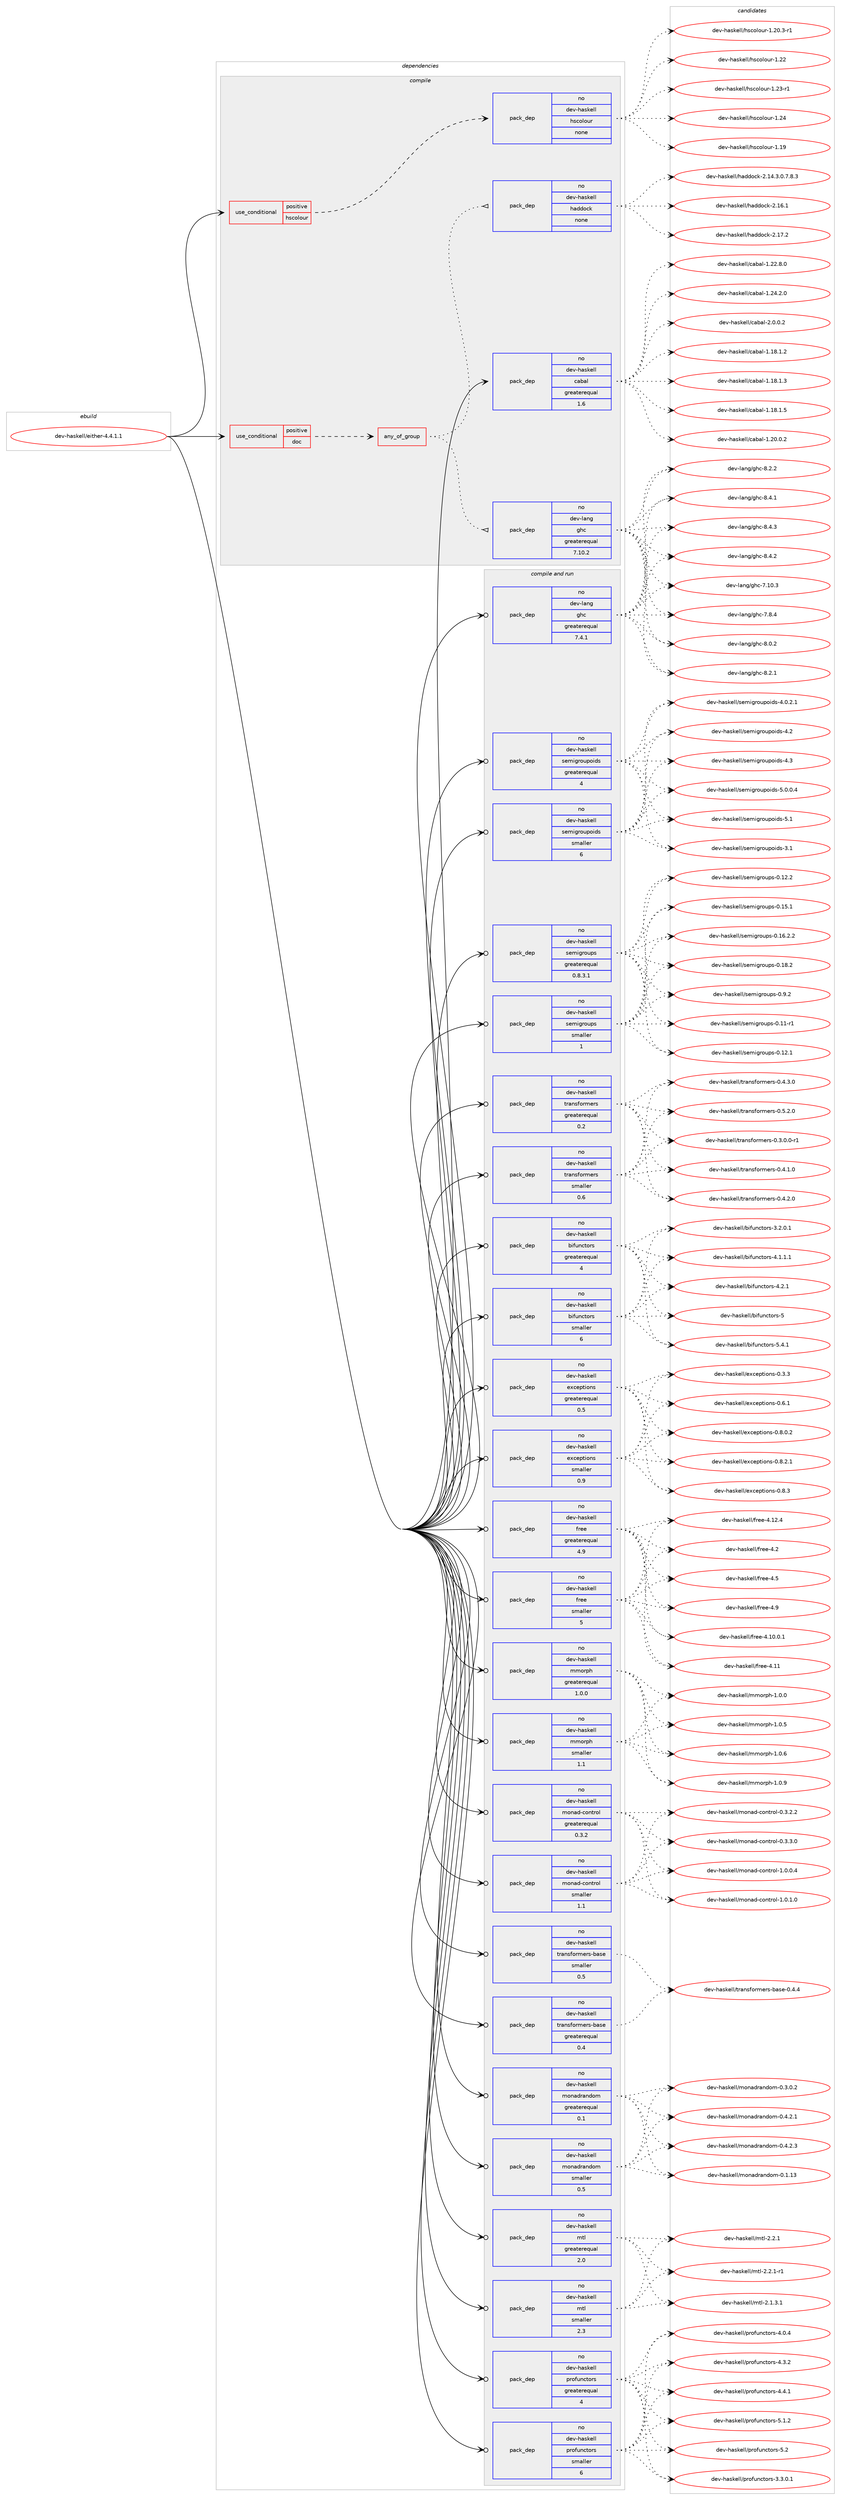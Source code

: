 digraph prolog {

# *************
# Graph options
# *************

newrank=true;
concentrate=true;
compound=true;
graph [rankdir=LR,fontname=Helvetica,fontsize=10,ranksep=1.5];#, ranksep=2.5, nodesep=0.2];
edge  [arrowhead=vee];
node  [fontname=Helvetica,fontsize=10];

# **********
# The ebuild
# **********

subgraph cluster_leftcol {
color=gray;
rank=same;
label=<<i>ebuild</i>>;
id [label="dev-haskell/either-4.4.1.1", color=red, width=4, href="../dev-haskell/either-4.4.1.1.svg"];
}

# ****************
# The dependencies
# ****************

subgraph cluster_midcol {
color=gray;
label=<<i>dependencies</i>>;
subgraph cluster_compile {
fillcolor="#eeeeee";
style=filled;
label=<<i>compile</i>>;
subgraph cond359428 {
dependency1331549 [label=<<TABLE BORDER="0" CELLBORDER="1" CELLSPACING="0" CELLPADDING="4"><TR><TD ROWSPAN="3" CELLPADDING="10">use_conditional</TD></TR><TR><TD>positive</TD></TR><TR><TD>doc</TD></TR></TABLE>>, shape=none, color=red];
subgraph any20830 {
dependency1331550 [label=<<TABLE BORDER="0" CELLBORDER="1" CELLSPACING="0" CELLPADDING="4"><TR><TD CELLPADDING="10">any_of_group</TD></TR></TABLE>>, shape=none, color=red];subgraph pack950739 {
dependency1331551 [label=<<TABLE BORDER="0" CELLBORDER="1" CELLSPACING="0" CELLPADDING="4" WIDTH="220"><TR><TD ROWSPAN="6" CELLPADDING="30">pack_dep</TD></TR><TR><TD WIDTH="110">no</TD></TR><TR><TD>dev-haskell</TD></TR><TR><TD>haddock</TD></TR><TR><TD>none</TD></TR><TR><TD></TD></TR></TABLE>>, shape=none, color=blue];
}
dependency1331550:e -> dependency1331551:w [weight=20,style="dotted",arrowhead="oinv"];
subgraph pack950740 {
dependency1331552 [label=<<TABLE BORDER="0" CELLBORDER="1" CELLSPACING="0" CELLPADDING="4" WIDTH="220"><TR><TD ROWSPAN="6" CELLPADDING="30">pack_dep</TD></TR><TR><TD WIDTH="110">no</TD></TR><TR><TD>dev-lang</TD></TR><TR><TD>ghc</TD></TR><TR><TD>greaterequal</TD></TR><TR><TD>7.10.2</TD></TR></TABLE>>, shape=none, color=blue];
}
dependency1331550:e -> dependency1331552:w [weight=20,style="dotted",arrowhead="oinv"];
}
dependency1331549:e -> dependency1331550:w [weight=20,style="dashed",arrowhead="vee"];
}
id:e -> dependency1331549:w [weight=20,style="solid",arrowhead="vee"];
subgraph cond359429 {
dependency1331553 [label=<<TABLE BORDER="0" CELLBORDER="1" CELLSPACING="0" CELLPADDING="4"><TR><TD ROWSPAN="3" CELLPADDING="10">use_conditional</TD></TR><TR><TD>positive</TD></TR><TR><TD>hscolour</TD></TR></TABLE>>, shape=none, color=red];
subgraph pack950741 {
dependency1331554 [label=<<TABLE BORDER="0" CELLBORDER="1" CELLSPACING="0" CELLPADDING="4" WIDTH="220"><TR><TD ROWSPAN="6" CELLPADDING="30">pack_dep</TD></TR><TR><TD WIDTH="110">no</TD></TR><TR><TD>dev-haskell</TD></TR><TR><TD>hscolour</TD></TR><TR><TD>none</TD></TR><TR><TD></TD></TR></TABLE>>, shape=none, color=blue];
}
dependency1331553:e -> dependency1331554:w [weight=20,style="dashed",arrowhead="vee"];
}
id:e -> dependency1331553:w [weight=20,style="solid",arrowhead="vee"];
subgraph pack950742 {
dependency1331555 [label=<<TABLE BORDER="0" CELLBORDER="1" CELLSPACING="0" CELLPADDING="4" WIDTH="220"><TR><TD ROWSPAN="6" CELLPADDING="30">pack_dep</TD></TR><TR><TD WIDTH="110">no</TD></TR><TR><TD>dev-haskell</TD></TR><TR><TD>cabal</TD></TR><TR><TD>greaterequal</TD></TR><TR><TD>1.6</TD></TR></TABLE>>, shape=none, color=blue];
}
id:e -> dependency1331555:w [weight=20,style="solid",arrowhead="vee"];
}
subgraph cluster_compileandrun {
fillcolor="#eeeeee";
style=filled;
label=<<i>compile and run</i>>;
subgraph pack950743 {
dependency1331556 [label=<<TABLE BORDER="0" CELLBORDER="1" CELLSPACING="0" CELLPADDING="4" WIDTH="220"><TR><TD ROWSPAN="6" CELLPADDING="30">pack_dep</TD></TR><TR><TD WIDTH="110">no</TD></TR><TR><TD>dev-haskell</TD></TR><TR><TD>bifunctors</TD></TR><TR><TD>greaterequal</TD></TR><TR><TD>4</TD></TR></TABLE>>, shape=none, color=blue];
}
id:e -> dependency1331556:w [weight=20,style="solid",arrowhead="odotvee"];
subgraph pack950744 {
dependency1331557 [label=<<TABLE BORDER="0" CELLBORDER="1" CELLSPACING="0" CELLPADDING="4" WIDTH="220"><TR><TD ROWSPAN="6" CELLPADDING="30">pack_dep</TD></TR><TR><TD WIDTH="110">no</TD></TR><TR><TD>dev-haskell</TD></TR><TR><TD>bifunctors</TD></TR><TR><TD>smaller</TD></TR><TR><TD>6</TD></TR></TABLE>>, shape=none, color=blue];
}
id:e -> dependency1331557:w [weight=20,style="solid",arrowhead="odotvee"];
subgraph pack950745 {
dependency1331558 [label=<<TABLE BORDER="0" CELLBORDER="1" CELLSPACING="0" CELLPADDING="4" WIDTH="220"><TR><TD ROWSPAN="6" CELLPADDING="30">pack_dep</TD></TR><TR><TD WIDTH="110">no</TD></TR><TR><TD>dev-haskell</TD></TR><TR><TD>exceptions</TD></TR><TR><TD>greaterequal</TD></TR><TR><TD>0.5</TD></TR></TABLE>>, shape=none, color=blue];
}
id:e -> dependency1331558:w [weight=20,style="solid",arrowhead="odotvee"];
subgraph pack950746 {
dependency1331559 [label=<<TABLE BORDER="0" CELLBORDER="1" CELLSPACING="0" CELLPADDING="4" WIDTH="220"><TR><TD ROWSPAN="6" CELLPADDING="30">pack_dep</TD></TR><TR><TD WIDTH="110">no</TD></TR><TR><TD>dev-haskell</TD></TR><TR><TD>exceptions</TD></TR><TR><TD>smaller</TD></TR><TR><TD>0.9</TD></TR></TABLE>>, shape=none, color=blue];
}
id:e -> dependency1331559:w [weight=20,style="solid",arrowhead="odotvee"];
subgraph pack950747 {
dependency1331560 [label=<<TABLE BORDER="0" CELLBORDER="1" CELLSPACING="0" CELLPADDING="4" WIDTH="220"><TR><TD ROWSPAN="6" CELLPADDING="30">pack_dep</TD></TR><TR><TD WIDTH="110">no</TD></TR><TR><TD>dev-haskell</TD></TR><TR><TD>free</TD></TR><TR><TD>greaterequal</TD></TR><TR><TD>4.9</TD></TR></TABLE>>, shape=none, color=blue];
}
id:e -> dependency1331560:w [weight=20,style="solid",arrowhead="odotvee"];
subgraph pack950748 {
dependency1331561 [label=<<TABLE BORDER="0" CELLBORDER="1" CELLSPACING="0" CELLPADDING="4" WIDTH="220"><TR><TD ROWSPAN="6" CELLPADDING="30">pack_dep</TD></TR><TR><TD WIDTH="110">no</TD></TR><TR><TD>dev-haskell</TD></TR><TR><TD>free</TD></TR><TR><TD>smaller</TD></TR><TR><TD>5</TD></TR></TABLE>>, shape=none, color=blue];
}
id:e -> dependency1331561:w [weight=20,style="solid",arrowhead="odotvee"];
subgraph pack950749 {
dependency1331562 [label=<<TABLE BORDER="0" CELLBORDER="1" CELLSPACING="0" CELLPADDING="4" WIDTH="220"><TR><TD ROWSPAN="6" CELLPADDING="30">pack_dep</TD></TR><TR><TD WIDTH="110">no</TD></TR><TR><TD>dev-haskell</TD></TR><TR><TD>mmorph</TD></TR><TR><TD>greaterequal</TD></TR><TR><TD>1.0.0</TD></TR></TABLE>>, shape=none, color=blue];
}
id:e -> dependency1331562:w [weight=20,style="solid",arrowhead="odotvee"];
subgraph pack950750 {
dependency1331563 [label=<<TABLE BORDER="0" CELLBORDER="1" CELLSPACING="0" CELLPADDING="4" WIDTH="220"><TR><TD ROWSPAN="6" CELLPADDING="30">pack_dep</TD></TR><TR><TD WIDTH="110">no</TD></TR><TR><TD>dev-haskell</TD></TR><TR><TD>mmorph</TD></TR><TR><TD>smaller</TD></TR><TR><TD>1.1</TD></TR></TABLE>>, shape=none, color=blue];
}
id:e -> dependency1331563:w [weight=20,style="solid",arrowhead="odotvee"];
subgraph pack950751 {
dependency1331564 [label=<<TABLE BORDER="0" CELLBORDER="1" CELLSPACING="0" CELLPADDING="4" WIDTH="220"><TR><TD ROWSPAN="6" CELLPADDING="30">pack_dep</TD></TR><TR><TD WIDTH="110">no</TD></TR><TR><TD>dev-haskell</TD></TR><TR><TD>monad-control</TD></TR><TR><TD>greaterequal</TD></TR><TR><TD>0.3.2</TD></TR></TABLE>>, shape=none, color=blue];
}
id:e -> dependency1331564:w [weight=20,style="solid",arrowhead="odotvee"];
subgraph pack950752 {
dependency1331565 [label=<<TABLE BORDER="0" CELLBORDER="1" CELLSPACING="0" CELLPADDING="4" WIDTH="220"><TR><TD ROWSPAN="6" CELLPADDING="30">pack_dep</TD></TR><TR><TD WIDTH="110">no</TD></TR><TR><TD>dev-haskell</TD></TR><TR><TD>monad-control</TD></TR><TR><TD>smaller</TD></TR><TR><TD>1.1</TD></TR></TABLE>>, shape=none, color=blue];
}
id:e -> dependency1331565:w [weight=20,style="solid",arrowhead="odotvee"];
subgraph pack950753 {
dependency1331566 [label=<<TABLE BORDER="0" CELLBORDER="1" CELLSPACING="0" CELLPADDING="4" WIDTH="220"><TR><TD ROWSPAN="6" CELLPADDING="30">pack_dep</TD></TR><TR><TD WIDTH="110">no</TD></TR><TR><TD>dev-haskell</TD></TR><TR><TD>monadrandom</TD></TR><TR><TD>greaterequal</TD></TR><TR><TD>0.1</TD></TR></TABLE>>, shape=none, color=blue];
}
id:e -> dependency1331566:w [weight=20,style="solid",arrowhead="odotvee"];
subgraph pack950754 {
dependency1331567 [label=<<TABLE BORDER="0" CELLBORDER="1" CELLSPACING="0" CELLPADDING="4" WIDTH="220"><TR><TD ROWSPAN="6" CELLPADDING="30">pack_dep</TD></TR><TR><TD WIDTH="110">no</TD></TR><TR><TD>dev-haskell</TD></TR><TR><TD>monadrandom</TD></TR><TR><TD>smaller</TD></TR><TR><TD>0.5</TD></TR></TABLE>>, shape=none, color=blue];
}
id:e -> dependency1331567:w [weight=20,style="solid",arrowhead="odotvee"];
subgraph pack950755 {
dependency1331568 [label=<<TABLE BORDER="0" CELLBORDER="1" CELLSPACING="0" CELLPADDING="4" WIDTH="220"><TR><TD ROWSPAN="6" CELLPADDING="30">pack_dep</TD></TR><TR><TD WIDTH="110">no</TD></TR><TR><TD>dev-haskell</TD></TR><TR><TD>mtl</TD></TR><TR><TD>greaterequal</TD></TR><TR><TD>2.0</TD></TR></TABLE>>, shape=none, color=blue];
}
id:e -> dependency1331568:w [weight=20,style="solid",arrowhead="odotvee"];
subgraph pack950756 {
dependency1331569 [label=<<TABLE BORDER="0" CELLBORDER="1" CELLSPACING="0" CELLPADDING="4" WIDTH="220"><TR><TD ROWSPAN="6" CELLPADDING="30">pack_dep</TD></TR><TR><TD WIDTH="110">no</TD></TR><TR><TD>dev-haskell</TD></TR><TR><TD>mtl</TD></TR><TR><TD>smaller</TD></TR><TR><TD>2.3</TD></TR></TABLE>>, shape=none, color=blue];
}
id:e -> dependency1331569:w [weight=20,style="solid",arrowhead="odotvee"];
subgraph pack950757 {
dependency1331570 [label=<<TABLE BORDER="0" CELLBORDER="1" CELLSPACING="0" CELLPADDING="4" WIDTH="220"><TR><TD ROWSPAN="6" CELLPADDING="30">pack_dep</TD></TR><TR><TD WIDTH="110">no</TD></TR><TR><TD>dev-haskell</TD></TR><TR><TD>profunctors</TD></TR><TR><TD>greaterequal</TD></TR><TR><TD>4</TD></TR></TABLE>>, shape=none, color=blue];
}
id:e -> dependency1331570:w [weight=20,style="solid",arrowhead="odotvee"];
subgraph pack950758 {
dependency1331571 [label=<<TABLE BORDER="0" CELLBORDER="1" CELLSPACING="0" CELLPADDING="4" WIDTH="220"><TR><TD ROWSPAN="6" CELLPADDING="30">pack_dep</TD></TR><TR><TD WIDTH="110">no</TD></TR><TR><TD>dev-haskell</TD></TR><TR><TD>profunctors</TD></TR><TR><TD>smaller</TD></TR><TR><TD>6</TD></TR></TABLE>>, shape=none, color=blue];
}
id:e -> dependency1331571:w [weight=20,style="solid",arrowhead="odotvee"];
subgraph pack950759 {
dependency1331572 [label=<<TABLE BORDER="0" CELLBORDER="1" CELLSPACING="0" CELLPADDING="4" WIDTH="220"><TR><TD ROWSPAN="6" CELLPADDING="30">pack_dep</TD></TR><TR><TD WIDTH="110">no</TD></TR><TR><TD>dev-haskell</TD></TR><TR><TD>semigroupoids</TD></TR><TR><TD>greaterequal</TD></TR><TR><TD>4</TD></TR></TABLE>>, shape=none, color=blue];
}
id:e -> dependency1331572:w [weight=20,style="solid",arrowhead="odotvee"];
subgraph pack950760 {
dependency1331573 [label=<<TABLE BORDER="0" CELLBORDER="1" CELLSPACING="0" CELLPADDING="4" WIDTH="220"><TR><TD ROWSPAN="6" CELLPADDING="30">pack_dep</TD></TR><TR><TD WIDTH="110">no</TD></TR><TR><TD>dev-haskell</TD></TR><TR><TD>semigroupoids</TD></TR><TR><TD>smaller</TD></TR><TR><TD>6</TD></TR></TABLE>>, shape=none, color=blue];
}
id:e -> dependency1331573:w [weight=20,style="solid",arrowhead="odotvee"];
subgraph pack950761 {
dependency1331574 [label=<<TABLE BORDER="0" CELLBORDER="1" CELLSPACING="0" CELLPADDING="4" WIDTH="220"><TR><TD ROWSPAN="6" CELLPADDING="30">pack_dep</TD></TR><TR><TD WIDTH="110">no</TD></TR><TR><TD>dev-haskell</TD></TR><TR><TD>semigroups</TD></TR><TR><TD>greaterequal</TD></TR><TR><TD>0.8.3.1</TD></TR></TABLE>>, shape=none, color=blue];
}
id:e -> dependency1331574:w [weight=20,style="solid",arrowhead="odotvee"];
subgraph pack950762 {
dependency1331575 [label=<<TABLE BORDER="0" CELLBORDER="1" CELLSPACING="0" CELLPADDING="4" WIDTH="220"><TR><TD ROWSPAN="6" CELLPADDING="30">pack_dep</TD></TR><TR><TD WIDTH="110">no</TD></TR><TR><TD>dev-haskell</TD></TR><TR><TD>semigroups</TD></TR><TR><TD>smaller</TD></TR><TR><TD>1</TD></TR></TABLE>>, shape=none, color=blue];
}
id:e -> dependency1331575:w [weight=20,style="solid",arrowhead="odotvee"];
subgraph pack950763 {
dependency1331576 [label=<<TABLE BORDER="0" CELLBORDER="1" CELLSPACING="0" CELLPADDING="4" WIDTH="220"><TR><TD ROWSPAN="6" CELLPADDING="30">pack_dep</TD></TR><TR><TD WIDTH="110">no</TD></TR><TR><TD>dev-haskell</TD></TR><TR><TD>transformers</TD></TR><TR><TD>greaterequal</TD></TR><TR><TD>0.2</TD></TR></TABLE>>, shape=none, color=blue];
}
id:e -> dependency1331576:w [weight=20,style="solid",arrowhead="odotvee"];
subgraph pack950764 {
dependency1331577 [label=<<TABLE BORDER="0" CELLBORDER="1" CELLSPACING="0" CELLPADDING="4" WIDTH="220"><TR><TD ROWSPAN="6" CELLPADDING="30">pack_dep</TD></TR><TR><TD WIDTH="110">no</TD></TR><TR><TD>dev-haskell</TD></TR><TR><TD>transformers</TD></TR><TR><TD>smaller</TD></TR><TR><TD>0.6</TD></TR></TABLE>>, shape=none, color=blue];
}
id:e -> dependency1331577:w [weight=20,style="solid",arrowhead="odotvee"];
subgraph pack950765 {
dependency1331578 [label=<<TABLE BORDER="0" CELLBORDER="1" CELLSPACING="0" CELLPADDING="4" WIDTH="220"><TR><TD ROWSPAN="6" CELLPADDING="30">pack_dep</TD></TR><TR><TD WIDTH="110">no</TD></TR><TR><TD>dev-haskell</TD></TR><TR><TD>transformers-base</TD></TR><TR><TD>greaterequal</TD></TR><TR><TD>0.4</TD></TR></TABLE>>, shape=none, color=blue];
}
id:e -> dependency1331578:w [weight=20,style="solid",arrowhead="odotvee"];
subgraph pack950766 {
dependency1331579 [label=<<TABLE BORDER="0" CELLBORDER="1" CELLSPACING="0" CELLPADDING="4" WIDTH="220"><TR><TD ROWSPAN="6" CELLPADDING="30">pack_dep</TD></TR><TR><TD WIDTH="110">no</TD></TR><TR><TD>dev-haskell</TD></TR><TR><TD>transformers-base</TD></TR><TR><TD>smaller</TD></TR><TR><TD>0.5</TD></TR></TABLE>>, shape=none, color=blue];
}
id:e -> dependency1331579:w [weight=20,style="solid",arrowhead="odotvee"];
subgraph pack950767 {
dependency1331580 [label=<<TABLE BORDER="0" CELLBORDER="1" CELLSPACING="0" CELLPADDING="4" WIDTH="220"><TR><TD ROWSPAN="6" CELLPADDING="30">pack_dep</TD></TR><TR><TD WIDTH="110">no</TD></TR><TR><TD>dev-lang</TD></TR><TR><TD>ghc</TD></TR><TR><TD>greaterequal</TD></TR><TR><TD>7.4.1</TD></TR></TABLE>>, shape=none, color=blue];
}
id:e -> dependency1331580:w [weight=20,style="solid",arrowhead="odotvee"];
}
subgraph cluster_run {
fillcolor="#eeeeee";
style=filled;
label=<<i>run</i>>;
}
}

# **************
# The candidates
# **************

subgraph cluster_choices {
rank=same;
color=gray;
label=<<i>candidates</i>>;

subgraph choice950739 {
color=black;
nodesep=1;
choice1001011184510497115107101108108471049710010011199107455046495246514648465546564651 [label="dev-haskell/haddock-2.14.3.0.7.8.3", color=red, width=4,href="../dev-haskell/haddock-2.14.3.0.7.8.3.svg"];
choice100101118451049711510710110810847104971001001119910745504649544649 [label="dev-haskell/haddock-2.16.1", color=red, width=4,href="../dev-haskell/haddock-2.16.1.svg"];
choice100101118451049711510710110810847104971001001119910745504649554650 [label="dev-haskell/haddock-2.17.2", color=red, width=4,href="../dev-haskell/haddock-2.17.2.svg"];
dependency1331551:e -> choice1001011184510497115107101108108471049710010011199107455046495246514648465546564651:w [style=dotted,weight="100"];
dependency1331551:e -> choice100101118451049711510710110810847104971001001119910745504649544649:w [style=dotted,weight="100"];
dependency1331551:e -> choice100101118451049711510710110810847104971001001119910745504649554650:w [style=dotted,weight="100"];
}
subgraph choice950740 {
color=black;
nodesep=1;
choice1001011184510897110103471031049945554649484651 [label="dev-lang/ghc-7.10.3", color=red, width=4,href="../dev-lang/ghc-7.10.3.svg"];
choice10010111845108971101034710310499455546564652 [label="dev-lang/ghc-7.8.4", color=red, width=4,href="../dev-lang/ghc-7.8.4.svg"];
choice10010111845108971101034710310499455646484650 [label="dev-lang/ghc-8.0.2", color=red, width=4,href="../dev-lang/ghc-8.0.2.svg"];
choice10010111845108971101034710310499455646504649 [label="dev-lang/ghc-8.2.1", color=red, width=4,href="../dev-lang/ghc-8.2.1.svg"];
choice10010111845108971101034710310499455646504650 [label="dev-lang/ghc-8.2.2", color=red, width=4,href="../dev-lang/ghc-8.2.2.svg"];
choice10010111845108971101034710310499455646524649 [label="dev-lang/ghc-8.4.1", color=red, width=4,href="../dev-lang/ghc-8.4.1.svg"];
choice10010111845108971101034710310499455646524650 [label="dev-lang/ghc-8.4.2", color=red, width=4,href="../dev-lang/ghc-8.4.2.svg"];
choice10010111845108971101034710310499455646524651 [label="dev-lang/ghc-8.4.3", color=red, width=4,href="../dev-lang/ghc-8.4.3.svg"];
dependency1331552:e -> choice1001011184510897110103471031049945554649484651:w [style=dotted,weight="100"];
dependency1331552:e -> choice10010111845108971101034710310499455546564652:w [style=dotted,weight="100"];
dependency1331552:e -> choice10010111845108971101034710310499455646484650:w [style=dotted,weight="100"];
dependency1331552:e -> choice10010111845108971101034710310499455646504649:w [style=dotted,weight="100"];
dependency1331552:e -> choice10010111845108971101034710310499455646504650:w [style=dotted,weight="100"];
dependency1331552:e -> choice10010111845108971101034710310499455646524649:w [style=dotted,weight="100"];
dependency1331552:e -> choice10010111845108971101034710310499455646524650:w [style=dotted,weight="100"];
dependency1331552:e -> choice10010111845108971101034710310499455646524651:w [style=dotted,weight="100"];
}
subgraph choice950741 {
color=black;
nodesep=1;
choice100101118451049711510710110810847104115991111081111171144549464957 [label="dev-haskell/hscolour-1.19", color=red, width=4,href="../dev-haskell/hscolour-1.19.svg"];
choice10010111845104971151071011081084710411599111108111117114454946504846514511449 [label="dev-haskell/hscolour-1.20.3-r1", color=red, width=4,href="../dev-haskell/hscolour-1.20.3-r1.svg"];
choice100101118451049711510710110810847104115991111081111171144549465050 [label="dev-haskell/hscolour-1.22", color=red, width=4,href="../dev-haskell/hscolour-1.22.svg"];
choice1001011184510497115107101108108471041159911110811111711445494650514511449 [label="dev-haskell/hscolour-1.23-r1", color=red, width=4,href="../dev-haskell/hscolour-1.23-r1.svg"];
choice100101118451049711510710110810847104115991111081111171144549465052 [label="dev-haskell/hscolour-1.24", color=red, width=4,href="../dev-haskell/hscolour-1.24.svg"];
dependency1331554:e -> choice100101118451049711510710110810847104115991111081111171144549464957:w [style=dotted,weight="100"];
dependency1331554:e -> choice10010111845104971151071011081084710411599111108111117114454946504846514511449:w [style=dotted,weight="100"];
dependency1331554:e -> choice100101118451049711510710110810847104115991111081111171144549465050:w [style=dotted,weight="100"];
dependency1331554:e -> choice1001011184510497115107101108108471041159911110811111711445494650514511449:w [style=dotted,weight="100"];
dependency1331554:e -> choice100101118451049711510710110810847104115991111081111171144549465052:w [style=dotted,weight="100"];
}
subgraph choice950742 {
color=black;
nodesep=1;
choice10010111845104971151071011081084799979897108454946495646494650 [label="dev-haskell/cabal-1.18.1.2", color=red, width=4,href="../dev-haskell/cabal-1.18.1.2.svg"];
choice10010111845104971151071011081084799979897108454946495646494651 [label="dev-haskell/cabal-1.18.1.3", color=red, width=4,href="../dev-haskell/cabal-1.18.1.3.svg"];
choice10010111845104971151071011081084799979897108454946495646494653 [label="dev-haskell/cabal-1.18.1.5", color=red, width=4,href="../dev-haskell/cabal-1.18.1.5.svg"];
choice10010111845104971151071011081084799979897108454946504846484650 [label="dev-haskell/cabal-1.20.0.2", color=red, width=4,href="../dev-haskell/cabal-1.20.0.2.svg"];
choice10010111845104971151071011081084799979897108454946505046564648 [label="dev-haskell/cabal-1.22.8.0", color=red, width=4,href="../dev-haskell/cabal-1.22.8.0.svg"];
choice10010111845104971151071011081084799979897108454946505246504648 [label="dev-haskell/cabal-1.24.2.0", color=red, width=4,href="../dev-haskell/cabal-1.24.2.0.svg"];
choice100101118451049711510710110810847999798971084550464846484650 [label="dev-haskell/cabal-2.0.0.2", color=red, width=4,href="../dev-haskell/cabal-2.0.0.2.svg"];
dependency1331555:e -> choice10010111845104971151071011081084799979897108454946495646494650:w [style=dotted,weight="100"];
dependency1331555:e -> choice10010111845104971151071011081084799979897108454946495646494651:w [style=dotted,weight="100"];
dependency1331555:e -> choice10010111845104971151071011081084799979897108454946495646494653:w [style=dotted,weight="100"];
dependency1331555:e -> choice10010111845104971151071011081084799979897108454946504846484650:w [style=dotted,weight="100"];
dependency1331555:e -> choice10010111845104971151071011081084799979897108454946505046564648:w [style=dotted,weight="100"];
dependency1331555:e -> choice10010111845104971151071011081084799979897108454946505246504648:w [style=dotted,weight="100"];
dependency1331555:e -> choice100101118451049711510710110810847999798971084550464846484650:w [style=dotted,weight="100"];
}
subgraph choice950743 {
color=black;
nodesep=1;
choice10010111845104971151071011081084798105102117110991161111141154551465046484649 [label="dev-haskell/bifunctors-3.2.0.1", color=red, width=4,href="../dev-haskell/bifunctors-3.2.0.1.svg"];
choice10010111845104971151071011081084798105102117110991161111141154552464946494649 [label="dev-haskell/bifunctors-4.1.1.1", color=red, width=4,href="../dev-haskell/bifunctors-4.1.1.1.svg"];
choice1001011184510497115107101108108479810510211711099116111114115455246504649 [label="dev-haskell/bifunctors-4.2.1", color=red, width=4,href="../dev-haskell/bifunctors-4.2.1.svg"];
choice10010111845104971151071011081084798105102117110991161111141154553 [label="dev-haskell/bifunctors-5", color=red, width=4,href="../dev-haskell/bifunctors-5.svg"];
choice1001011184510497115107101108108479810510211711099116111114115455346524649 [label="dev-haskell/bifunctors-5.4.1", color=red, width=4,href="../dev-haskell/bifunctors-5.4.1.svg"];
dependency1331556:e -> choice10010111845104971151071011081084798105102117110991161111141154551465046484649:w [style=dotted,weight="100"];
dependency1331556:e -> choice10010111845104971151071011081084798105102117110991161111141154552464946494649:w [style=dotted,weight="100"];
dependency1331556:e -> choice1001011184510497115107101108108479810510211711099116111114115455246504649:w [style=dotted,weight="100"];
dependency1331556:e -> choice10010111845104971151071011081084798105102117110991161111141154553:w [style=dotted,weight="100"];
dependency1331556:e -> choice1001011184510497115107101108108479810510211711099116111114115455346524649:w [style=dotted,weight="100"];
}
subgraph choice950744 {
color=black;
nodesep=1;
choice10010111845104971151071011081084798105102117110991161111141154551465046484649 [label="dev-haskell/bifunctors-3.2.0.1", color=red, width=4,href="../dev-haskell/bifunctors-3.2.0.1.svg"];
choice10010111845104971151071011081084798105102117110991161111141154552464946494649 [label="dev-haskell/bifunctors-4.1.1.1", color=red, width=4,href="../dev-haskell/bifunctors-4.1.1.1.svg"];
choice1001011184510497115107101108108479810510211711099116111114115455246504649 [label="dev-haskell/bifunctors-4.2.1", color=red, width=4,href="../dev-haskell/bifunctors-4.2.1.svg"];
choice10010111845104971151071011081084798105102117110991161111141154553 [label="dev-haskell/bifunctors-5", color=red, width=4,href="../dev-haskell/bifunctors-5.svg"];
choice1001011184510497115107101108108479810510211711099116111114115455346524649 [label="dev-haskell/bifunctors-5.4.1", color=red, width=4,href="../dev-haskell/bifunctors-5.4.1.svg"];
dependency1331557:e -> choice10010111845104971151071011081084798105102117110991161111141154551465046484649:w [style=dotted,weight="100"];
dependency1331557:e -> choice10010111845104971151071011081084798105102117110991161111141154552464946494649:w [style=dotted,weight="100"];
dependency1331557:e -> choice1001011184510497115107101108108479810510211711099116111114115455246504649:w [style=dotted,weight="100"];
dependency1331557:e -> choice10010111845104971151071011081084798105102117110991161111141154553:w [style=dotted,weight="100"];
dependency1331557:e -> choice1001011184510497115107101108108479810510211711099116111114115455346524649:w [style=dotted,weight="100"];
}
subgraph choice950745 {
color=black;
nodesep=1;
choice10010111845104971151071011081084710112099101112116105111110115454846514651 [label="dev-haskell/exceptions-0.3.3", color=red, width=4,href="../dev-haskell/exceptions-0.3.3.svg"];
choice10010111845104971151071011081084710112099101112116105111110115454846544649 [label="dev-haskell/exceptions-0.6.1", color=red, width=4,href="../dev-haskell/exceptions-0.6.1.svg"];
choice100101118451049711510710110810847101120991011121161051111101154548465646484650 [label="dev-haskell/exceptions-0.8.0.2", color=red, width=4,href="../dev-haskell/exceptions-0.8.0.2.svg"];
choice100101118451049711510710110810847101120991011121161051111101154548465646504649 [label="dev-haskell/exceptions-0.8.2.1", color=red, width=4,href="../dev-haskell/exceptions-0.8.2.1.svg"];
choice10010111845104971151071011081084710112099101112116105111110115454846564651 [label="dev-haskell/exceptions-0.8.3", color=red, width=4,href="../dev-haskell/exceptions-0.8.3.svg"];
dependency1331558:e -> choice10010111845104971151071011081084710112099101112116105111110115454846514651:w [style=dotted,weight="100"];
dependency1331558:e -> choice10010111845104971151071011081084710112099101112116105111110115454846544649:w [style=dotted,weight="100"];
dependency1331558:e -> choice100101118451049711510710110810847101120991011121161051111101154548465646484650:w [style=dotted,weight="100"];
dependency1331558:e -> choice100101118451049711510710110810847101120991011121161051111101154548465646504649:w [style=dotted,weight="100"];
dependency1331558:e -> choice10010111845104971151071011081084710112099101112116105111110115454846564651:w [style=dotted,weight="100"];
}
subgraph choice950746 {
color=black;
nodesep=1;
choice10010111845104971151071011081084710112099101112116105111110115454846514651 [label="dev-haskell/exceptions-0.3.3", color=red, width=4,href="../dev-haskell/exceptions-0.3.3.svg"];
choice10010111845104971151071011081084710112099101112116105111110115454846544649 [label="dev-haskell/exceptions-0.6.1", color=red, width=4,href="../dev-haskell/exceptions-0.6.1.svg"];
choice100101118451049711510710110810847101120991011121161051111101154548465646484650 [label="dev-haskell/exceptions-0.8.0.2", color=red, width=4,href="../dev-haskell/exceptions-0.8.0.2.svg"];
choice100101118451049711510710110810847101120991011121161051111101154548465646504649 [label="dev-haskell/exceptions-0.8.2.1", color=red, width=4,href="../dev-haskell/exceptions-0.8.2.1.svg"];
choice10010111845104971151071011081084710112099101112116105111110115454846564651 [label="dev-haskell/exceptions-0.8.3", color=red, width=4,href="../dev-haskell/exceptions-0.8.3.svg"];
dependency1331559:e -> choice10010111845104971151071011081084710112099101112116105111110115454846514651:w [style=dotted,weight="100"];
dependency1331559:e -> choice10010111845104971151071011081084710112099101112116105111110115454846544649:w [style=dotted,weight="100"];
dependency1331559:e -> choice100101118451049711510710110810847101120991011121161051111101154548465646484650:w [style=dotted,weight="100"];
dependency1331559:e -> choice100101118451049711510710110810847101120991011121161051111101154548465646504649:w [style=dotted,weight="100"];
dependency1331559:e -> choice10010111845104971151071011081084710112099101112116105111110115454846564651:w [style=dotted,weight="100"];
}
subgraph choice950747 {
color=black;
nodesep=1;
choice100101118451049711510710110810847102114101101455246494846484649 [label="dev-haskell/free-4.10.0.1", color=red, width=4,href="../dev-haskell/free-4.10.0.1.svg"];
choice1001011184510497115107101108108471021141011014552464949 [label="dev-haskell/free-4.11", color=red, width=4,href="../dev-haskell/free-4.11.svg"];
choice10010111845104971151071011081084710211410110145524649504652 [label="dev-haskell/free-4.12.4", color=red, width=4,href="../dev-haskell/free-4.12.4.svg"];
choice10010111845104971151071011081084710211410110145524650 [label="dev-haskell/free-4.2", color=red, width=4,href="../dev-haskell/free-4.2.svg"];
choice10010111845104971151071011081084710211410110145524653 [label="dev-haskell/free-4.5", color=red, width=4,href="../dev-haskell/free-4.5.svg"];
choice10010111845104971151071011081084710211410110145524657 [label="dev-haskell/free-4.9", color=red, width=4,href="../dev-haskell/free-4.9.svg"];
dependency1331560:e -> choice100101118451049711510710110810847102114101101455246494846484649:w [style=dotted,weight="100"];
dependency1331560:e -> choice1001011184510497115107101108108471021141011014552464949:w [style=dotted,weight="100"];
dependency1331560:e -> choice10010111845104971151071011081084710211410110145524649504652:w [style=dotted,weight="100"];
dependency1331560:e -> choice10010111845104971151071011081084710211410110145524650:w [style=dotted,weight="100"];
dependency1331560:e -> choice10010111845104971151071011081084710211410110145524653:w [style=dotted,weight="100"];
dependency1331560:e -> choice10010111845104971151071011081084710211410110145524657:w [style=dotted,weight="100"];
}
subgraph choice950748 {
color=black;
nodesep=1;
choice100101118451049711510710110810847102114101101455246494846484649 [label="dev-haskell/free-4.10.0.1", color=red, width=4,href="../dev-haskell/free-4.10.0.1.svg"];
choice1001011184510497115107101108108471021141011014552464949 [label="dev-haskell/free-4.11", color=red, width=4,href="../dev-haskell/free-4.11.svg"];
choice10010111845104971151071011081084710211410110145524649504652 [label="dev-haskell/free-4.12.4", color=red, width=4,href="../dev-haskell/free-4.12.4.svg"];
choice10010111845104971151071011081084710211410110145524650 [label="dev-haskell/free-4.2", color=red, width=4,href="../dev-haskell/free-4.2.svg"];
choice10010111845104971151071011081084710211410110145524653 [label="dev-haskell/free-4.5", color=red, width=4,href="../dev-haskell/free-4.5.svg"];
choice10010111845104971151071011081084710211410110145524657 [label="dev-haskell/free-4.9", color=red, width=4,href="../dev-haskell/free-4.9.svg"];
dependency1331561:e -> choice100101118451049711510710110810847102114101101455246494846484649:w [style=dotted,weight="100"];
dependency1331561:e -> choice1001011184510497115107101108108471021141011014552464949:w [style=dotted,weight="100"];
dependency1331561:e -> choice10010111845104971151071011081084710211410110145524649504652:w [style=dotted,weight="100"];
dependency1331561:e -> choice10010111845104971151071011081084710211410110145524650:w [style=dotted,weight="100"];
dependency1331561:e -> choice10010111845104971151071011081084710211410110145524653:w [style=dotted,weight="100"];
dependency1331561:e -> choice10010111845104971151071011081084710211410110145524657:w [style=dotted,weight="100"];
}
subgraph choice950749 {
color=black;
nodesep=1;
choice100101118451049711510710110810847109109111114112104454946484648 [label="dev-haskell/mmorph-1.0.0", color=red, width=4,href="../dev-haskell/mmorph-1.0.0.svg"];
choice100101118451049711510710110810847109109111114112104454946484653 [label="dev-haskell/mmorph-1.0.5", color=red, width=4,href="../dev-haskell/mmorph-1.0.5.svg"];
choice100101118451049711510710110810847109109111114112104454946484654 [label="dev-haskell/mmorph-1.0.6", color=red, width=4,href="../dev-haskell/mmorph-1.0.6.svg"];
choice100101118451049711510710110810847109109111114112104454946484657 [label="dev-haskell/mmorph-1.0.9", color=red, width=4,href="../dev-haskell/mmorph-1.0.9.svg"];
dependency1331562:e -> choice100101118451049711510710110810847109109111114112104454946484648:w [style=dotted,weight="100"];
dependency1331562:e -> choice100101118451049711510710110810847109109111114112104454946484653:w [style=dotted,weight="100"];
dependency1331562:e -> choice100101118451049711510710110810847109109111114112104454946484654:w [style=dotted,weight="100"];
dependency1331562:e -> choice100101118451049711510710110810847109109111114112104454946484657:w [style=dotted,weight="100"];
}
subgraph choice950750 {
color=black;
nodesep=1;
choice100101118451049711510710110810847109109111114112104454946484648 [label="dev-haskell/mmorph-1.0.0", color=red, width=4,href="../dev-haskell/mmorph-1.0.0.svg"];
choice100101118451049711510710110810847109109111114112104454946484653 [label="dev-haskell/mmorph-1.0.5", color=red, width=4,href="../dev-haskell/mmorph-1.0.5.svg"];
choice100101118451049711510710110810847109109111114112104454946484654 [label="dev-haskell/mmorph-1.0.6", color=red, width=4,href="../dev-haskell/mmorph-1.0.6.svg"];
choice100101118451049711510710110810847109109111114112104454946484657 [label="dev-haskell/mmorph-1.0.9", color=red, width=4,href="../dev-haskell/mmorph-1.0.9.svg"];
dependency1331563:e -> choice100101118451049711510710110810847109109111114112104454946484648:w [style=dotted,weight="100"];
dependency1331563:e -> choice100101118451049711510710110810847109109111114112104454946484653:w [style=dotted,weight="100"];
dependency1331563:e -> choice100101118451049711510710110810847109109111114112104454946484654:w [style=dotted,weight="100"];
dependency1331563:e -> choice100101118451049711510710110810847109109111114112104454946484657:w [style=dotted,weight="100"];
}
subgraph choice950751 {
color=black;
nodesep=1;
choice1001011184510497115107101108108471091111109710045991111101161141111084548465146504650 [label="dev-haskell/monad-control-0.3.2.2", color=red, width=4,href="../dev-haskell/monad-control-0.3.2.2.svg"];
choice1001011184510497115107101108108471091111109710045991111101161141111084548465146514648 [label="dev-haskell/monad-control-0.3.3.0", color=red, width=4,href="../dev-haskell/monad-control-0.3.3.0.svg"];
choice1001011184510497115107101108108471091111109710045991111101161141111084549464846484652 [label="dev-haskell/monad-control-1.0.0.4", color=red, width=4,href="../dev-haskell/monad-control-1.0.0.4.svg"];
choice1001011184510497115107101108108471091111109710045991111101161141111084549464846494648 [label="dev-haskell/monad-control-1.0.1.0", color=red, width=4,href="../dev-haskell/monad-control-1.0.1.0.svg"];
dependency1331564:e -> choice1001011184510497115107101108108471091111109710045991111101161141111084548465146504650:w [style=dotted,weight="100"];
dependency1331564:e -> choice1001011184510497115107101108108471091111109710045991111101161141111084548465146514648:w [style=dotted,weight="100"];
dependency1331564:e -> choice1001011184510497115107101108108471091111109710045991111101161141111084549464846484652:w [style=dotted,weight="100"];
dependency1331564:e -> choice1001011184510497115107101108108471091111109710045991111101161141111084549464846494648:w [style=dotted,weight="100"];
}
subgraph choice950752 {
color=black;
nodesep=1;
choice1001011184510497115107101108108471091111109710045991111101161141111084548465146504650 [label="dev-haskell/monad-control-0.3.2.2", color=red, width=4,href="../dev-haskell/monad-control-0.3.2.2.svg"];
choice1001011184510497115107101108108471091111109710045991111101161141111084548465146514648 [label="dev-haskell/monad-control-0.3.3.0", color=red, width=4,href="../dev-haskell/monad-control-0.3.3.0.svg"];
choice1001011184510497115107101108108471091111109710045991111101161141111084549464846484652 [label="dev-haskell/monad-control-1.0.0.4", color=red, width=4,href="../dev-haskell/monad-control-1.0.0.4.svg"];
choice1001011184510497115107101108108471091111109710045991111101161141111084549464846494648 [label="dev-haskell/monad-control-1.0.1.0", color=red, width=4,href="../dev-haskell/monad-control-1.0.1.0.svg"];
dependency1331565:e -> choice1001011184510497115107101108108471091111109710045991111101161141111084548465146504650:w [style=dotted,weight="100"];
dependency1331565:e -> choice1001011184510497115107101108108471091111109710045991111101161141111084548465146514648:w [style=dotted,weight="100"];
dependency1331565:e -> choice1001011184510497115107101108108471091111109710045991111101161141111084549464846484652:w [style=dotted,weight="100"];
dependency1331565:e -> choice1001011184510497115107101108108471091111109710045991111101161141111084549464846494648:w [style=dotted,weight="100"];
}
subgraph choice950753 {
color=black;
nodesep=1;
choice100101118451049711510710110810847109111110971001149711010011110945484649464951 [label="dev-haskell/monadrandom-0.1.13", color=red, width=4,href="../dev-haskell/monadrandom-0.1.13.svg"];
choice10010111845104971151071011081084710911111097100114971101001111094548465146484650 [label="dev-haskell/monadrandom-0.3.0.2", color=red, width=4,href="../dev-haskell/monadrandom-0.3.0.2.svg"];
choice10010111845104971151071011081084710911111097100114971101001111094548465246504649 [label="dev-haskell/monadrandom-0.4.2.1", color=red, width=4,href="../dev-haskell/monadrandom-0.4.2.1.svg"];
choice10010111845104971151071011081084710911111097100114971101001111094548465246504651 [label="dev-haskell/monadrandom-0.4.2.3", color=red, width=4,href="../dev-haskell/monadrandom-0.4.2.3.svg"];
dependency1331566:e -> choice100101118451049711510710110810847109111110971001149711010011110945484649464951:w [style=dotted,weight="100"];
dependency1331566:e -> choice10010111845104971151071011081084710911111097100114971101001111094548465146484650:w [style=dotted,weight="100"];
dependency1331566:e -> choice10010111845104971151071011081084710911111097100114971101001111094548465246504649:w [style=dotted,weight="100"];
dependency1331566:e -> choice10010111845104971151071011081084710911111097100114971101001111094548465246504651:w [style=dotted,weight="100"];
}
subgraph choice950754 {
color=black;
nodesep=1;
choice100101118451049711510710110810847109111110971001149711010011110945484649464951 [label="dev-haskell/monadrandom-0.1.13", color=red, width=4,href="../dev-haskell/monadrandom-0.1.13.svg"];
choice10010111845104971151071011081084710911111097100114971101001111094548465146484650 [label="dev-haskell/monadrandom-0.3.0.2", color=red, width=4,href="../dev-haskell/monadrandom-0.3.0.2.svg"];
choice10010111845104971151071011081084710911111097100114971101001111094548465246504649 [label="dev-haskell/monadrandom-0.4.2.1", color=red, width=4,href="../dev-haskell/monadrandom-0.4.2.1.svg"];
choice10010111845104971151071011081084710911111097100114971101001111094548465246504651 [label="dev-haskell/monadrandom-0.4.2.3", color=red, width=4,href="../dev-haskell/monadrandom-0.4.2.3.svg"];
dependency1331567:e -> choice100101118451049711510710110810847109111110971001149711010011110945484649464951:w [style=dotted,weight="100"];
dependency1331567:e -> choice10010111845104971151071011081084710911111097100114971101001111094548465146484650:w [style=dotted,weight="100"];
dependency1331567:e -> choice10010111845104971151071011081084710911111097100114971101001111094548465246504649:w [style=dotted,weight="100"];
dependency1331567:e -> choice10010111845104971151071011081084710911111097100114971101001111094548465246504651:w [style=dotted,weight="100"];
}
subgraph choice950755 {
color=black;
nodesep=1;
choice1001011184510497115107101108108471091161084550464946514649 [label="dev-haskell/mtl-2.1.3.1", color=red, width=4,href="../dev-haskell/mtl-2.1.3.1.svg"];
choice100101118451049711510710110810847109116108455046504649 [label="dev-haskell/mtl-2.2.1", color=red, width=4,href="../dev-haskell/mtl-2.2.1.svg"];
choice1001011184510497115107101108108471091161084550465046494511449 [label="dev-haskell/mtl-2.2.1-r1", color=red, width=4,href="../dev-haskell/mtl-2.2.1-r1.svg"];
dependency1331568:e -> choice1001011184510497115107101108108471091161084550464946514649:w [style=dotted,weight="100"];
dependency1331568:e -> choice100101118451049711510710110810847109116108455046504649:w [style=dotted,weight="100"];
dependency1331568:e -> choice1001011184510497115107101108108471091161084550465046494511449:w [style=dotted,weight="100"];
}
subgraph choice950756 {
color=black;
nodesep=1;
choice1001011184510497115107101108108471091161084550464946514649 [label="dev-haskell/mtl-2.1.3.1", color=red, width=4,href="../dev-haskell/mtl-2.1.3.1.svg"];
choice100101118451049711510710110810847109116108455046504649 [label="dev-haskell/mtl-2.2.1", color=red, width=4,href="../dev-haskell/mtl-2.2.1.svg"];
choice1001011184510497115107101108108471091161084550465046494511449 [label="dev-haskell/mtl-2.2.1-r1", color=red, width=4,href="../dev-haskell/mtl-2.2.1-r1.svg"];
dependency1331569:e -> choice1001011184510497115107101108108471091161084550464946514649:w [style=dotted,weight="100"];
dependency1331569:e -> choice100101118451049711510710110810847109116108455046504649:w [style=dotted,weight="100"];
dependency1331569:e -> choice1001011184510497115107101108108471091161084550465046494511449:w [style=dotted,weight="100"];
}
subgraph choice950757 {
color=black;
nodesep=1;
choice100101118451049711510710110810847112114111102117110991161111141154551465146484649 [label="dev-haskell/profunctors-3.3.0.1", color=red, width=4,href="../dev-haskell/profunctors-3.3.0.1.svg"];
choice10010111845104971151071011081084711211411110211711099116111114115455246484652 [label="dev-haskell/profunctors-4.0.4", color=red, width=4,href="../dev-haskell/profunctors-4.0.4.svg"];
choice10010111845104971151071011081084711211411110211711099116111114115455246514650 [label="dev-haskell/profunctors-4.3.2", color=red, width=4,href="../dev-haskell/profunctors-4.3.2.svg"];
choice10010111845104971151071011081084711211411110211711099116111114115455246524649 [label="dev-haskell/profunctors-4.4.1", color=red, width=4,href="../dev-haskell/profunctors-4.4.1.svg"];
choice10010111845104971151071011081084711211411110211711099116111114115455346494650 [label="dev-haskell/profunctors-5.1.2", color=red, width=4,href="../dev-haskell/profunctors-5.1.2.svg"];
choice1001011184510497115107101108108471121141111021171109911611111411545534650 [label="dev-haskell/profunctors-5.2", color=red, width=4,href="../dev-haskell/profunctors-5.2.svg"];
dependency1331570:e -> choice100101118451049711510710110810847112114111102117110991161111141154551465146484649:w [style=dotted,weight="100"];
dependency1331570:e -> choice10010111845104971151071011081084711211411110211711099116111114115455246484652:w [style=dotted,weight="100"];
dependency1331570:e -> choice10010111845104971151071011081084711211411110211711099116111114115455246514650:w [style=dotted,weight="100"];
dependency1331570:e -> choice10010111845104971151071011081084711211411110211711099116111114115455246524649:w [style=dotted,weight="100"];
dependency1331570:e -> choice10010111845104971151071011081084711211411110211711099116111114115455346494650:w [style=dotted,weight="100"];
dependency1331570:e -> choice1001011184510497115107101108108471121141111021171109911611111411545534650:w [style=dotted,weight="100"];
}
subgraph choice950758 {
color=black;
nodesep=1;
choice100101118451049711510710110810847112114111102117110991161111141154551465146484649 [label="dev-haskell/profunctors-3.3.0.1", color=red, width=4,href="../dev-haskell/profunctors-3.3.0.1.svg"];
choice10010111845104971151071011081084711211411110211711099116111114115455246484652 [label="dev-haskell/profunctors-4.0.4", color=red, width=4,href="../dev-haskell/profunctors-4.0.4.svg"];
choice10010111845104971151071011081084711211411110211711099116111114115455246514650 [label="dev-haskell/profunctors-4.3.2", color=red, width=4,href="../dev-haskell/profunctors-4.3.2.svg"];
choice10010111845104971151071011081084711211411110211711099116111114115455246524649 [label="dev-haskell/profunctors-4.4.1", color=red, width=4,href="../dev-haskell/profunctors-4.4.1.svg"];
choice10010111845104971151071011081084711211411110211711099116111114115455346494650 [label="dev-haskell/profunctors-5.1.2", color=red, width=4,href="../dev-haskell/profunctors-5.1.2.svg"];
choice1001011184510497115107101108108471121141111021171109911611111411545534650 [label="dev-haskell/profunctors-5.2", color=red, width=4,href="../dev-haskell/profunctors-5.2.svg"];
dependency1331571:e -> choice100101118451049711510710110810847112114111102117110991161111141154551465146484649:w [style=dotted,weight="100"];
dependency1331571:e -> choice10010111845104971151071011081084711211411110211711099116111114115455246484652:w [style=dotted,weight="100"];
dependency1331571:e -> choice10010111845104971151071011081084711211411110211711099116111114115455246514650:w [style=dotted,weight="100"];
dependency1331571:e -> choice10010111845104971151071011081084711211411110211711099116111114115455246524649:w [style=dotted,weight="100"];
dependency1331571:e -> choice10010111845104971151071011081084711211411110211711099116111114115455346494650:w [style=dotted,weight="100"];
dependency1331571:e -> choice1001011184510497115107101108108471121141111021171109911611111411545534650:w [style=dotted,weight="100"];
}
subgraph choice950759 {
color=black;
nodesep=1;
choice10010111845104971151071011081084711510110910510311411111711211110510011545514649 [label="dev-haskell/semigroupoids-3.1", color=red, width=4,href="../dev-haskell/semigroupoids-3.1.svg"];
choice1001011184510497115107101108108471151011091051031141111171121111051001154552464846504649 [label="dev-haskell/semigroupoids-4.0.2.1", color=red, width=4,href="../dev-haskell/semigroupoids-4.0.2.1.svg"];
choice10010111845104971151071011081084711510110910510311411111711211110510011545524650 [label="dev-haskell/semigroupoids-4.2", color=red, width=4,href="../dev-haskell/semigroupoids-4.2.svg"];
choice10010111845104971151071011081084711510110910510311411111711211110510011545524651 [label="dev-haskell/semigroupoids-4.3", color=red, width=4,href="../dev-haskell/semigroupoids-4.3.svg"];
choice1001011184510497115107101108108471151011091051031141111171121111051001154553464846484652 [label="dev-haskell/semigroupoids-5.0.0.4", color=red, width=4,href="../dev-haskell/semigroupoids-5.0.0.4.svg"];
choice10010111845104971151071011081084711510110910510311411111711211110510011545534649 [label="dev-haskell/semigroupoids-5.1", color=red, width=4,href="../dev-haskell/semigroupoids-5.1.svg"];
dependency1331572:e -> choice10010111845104971151071011081084711510110910510311411111711211110510011545514649:w [style=dotted,weight="100"];
dependency1331572:e -> choice1001011184510497115107101108108471151011091051031141111171121111051001154552464846504649:w [style=dotted,weight="100"];
dependency1331572:e -> choice10010111845104971151071011081084711510110910510311411111711211110510011545524650:w [style=dotted,weight="100"];
dependency1331572:e -> choice10010111845104971151071011081084711510110910510311411111711211110510011545524651:w [style=dotted,weight="100"];
dependency1331572:e -> choice1001011184510497115107101108108471151011091051031141111171121111051001154553464846484652:w [style=dotted,weight="100"];
dependency1331572:e -> choice10010111845104971151071011081084711510110910510311411111711211110510011545534649:w [style=dotted,weight="100"];
}
subgraph choice950760 {
color=black;
nodesep=1;
choice10010111845104971151071011081084711510110910510311411111711211110510011545514649 [label="dev-haskell/semigroupoids-3.1", color=red, width=4,href="../dev-haskell/semigroupoids-3.1.svg"];
choice1001011184510497115107101108108471151011091051031141111171121111051001154552464846504649 [label="dev-haskell/semigroupoids-4.0.2.1", color=red, width=4,href="../dev-haskell/semigroupoids-4.0.2.1.svg"];
choice10010111845104971151071011081084711510110910510311411111711211110510011545524650 [label="dev-haskell/semigroupoids-4.2", color=red, width=4,href="../dev-haskell/semigroupoids-4.2.svg"];
choice10010111845104971151071011081084711510110910510311411111711211110510011545524651 [label="dev-haskell/semigroupoids-4.3", color=red, width=4,href="../dev-haskell/semigroupoids-4.3.svg"];
choice1001011184510497115107101108108471151011091051031141111171121111051001154553464846484652 [label="dev-haskell/semigroupoids-5.0.0.4", color=red, width=4,href="../dev-haskell/semigroupoids-5.0.0.4.svg"];
choice10010111845104971151071011081084711510110910510311411111711211110510011545534649 [label="dev-haskell/semigroupoids-5.1", color=red, width=4,href="../dev-haskell/semigroupoids-5.1.svg"];
dependency1331573:e -> choice10010111845104971151071011081084711510110910510311411111711211110510011545514649:w [style=dotted,weight="100"];
dependency1331573:e -> choice1001011184510497115107101108108471151011091051031141111171121111051001154552464846504649:w [style=dotted,weight="100"];
dependency1331573:e -> choice10010111845104971151071011081084711510110910510311411111711211110510011545524650:w [style=dotted,weight="100"];
dependency1331573:e -> choice10010111845104971151071011081084711510110910510311411111711211110510011545524651:w [style=dotted,weight="100"];
dependency1331573:e -> choice1001011184510497115107101108108471151011091051031141111171121111051001154553464846484652:w [style=dotted,weight="100"];
dependency1331573:e -> choice10010111845104971151071011081084711510110910510311411111711211110510011545534649:w [style=dotted,weight="100"];
}
subgraph choice950761 {
color=black;
nodesep=1;
choice10010111845104971151071011081084711510110910510311411111711211545484649494511449 [label="dev-haskell/semigroups-0.11-r1", color=red, width=4,href="../dev-haskell/semigroups-0.11-r1.svg"];
choice10010111845104971151071011081084711510110910510311411111711211545484649504649 [label="dev-haskell/semigroups-0.12.1", color=red, width=4,href="../dev-haskell/semigroups-0.12.1.svg"];
choice10010111845104971151071011081084711510110910510311411111711211545484649504650 [label="dev-haskell/semigroups-0.12.2", color=red, width=4,href="../dev-haskell/semigroups-0.12.2.svg"];
choice10010111845104971151071011081084711510110910510311411111711211545484649534649 [label="dev-haskell/semigroups-0.15.1", color=red, width=4,href="../dev-haskell/semigroups-0.15.1.svg"];
choice100101118451049711510710110810847115101109105103114111117112115454846495446504650 [label="dev-haskell/semigroups-0.16.2.2", color=red, width=4,href="../dev-haskell/semigroups-0.16.2.2.svg"];
choice10010111845104971151071011081084711510110910510311411111711211545484649564650 [label="dev-haskell/semigroups-0.18.2", color=red, width=4,href="../dev-haskell/semigroups-0.18.2.svg"];
choice100101118451049711510710110810847115101109105103114111117112115454846574650 [label="dev-haskell/semigroups-0.9.2", color=red, width=4,href="../dev-haskell/semigroups-0.9.2.svg"];
dependency1331574:e -> choice10010111845104971151071011081084711510110910510311411111711211545484649494511449:w [style=dotted,weight="100"];
dependency1331574:e -> choice10010111845104971151071011081084711510110910510311411111711211545484649504649:w [style=dotted,weight="100"];
dependency1331574:e -> choice10010111845104971151071011081084711510110910510311411111711211545484649504650:w [style=dotted,weight="100"];
dependency1331574:e -> choice10010111845104971151071011081084711510110910510311411111711211545484649534649:w [style=dotted,weight="100"];
dependency1331574:e -> choice100101118451049711510710110810847115101109105103114111117112115454846495446504650:w [style=dotted,weight="100"];
dependency1331574:e -> choice10010111845104971151071011081084711510110910510311411111711211545484649564650:w [style=dotted,weight="100"];
dependency1331574:e -> choice100101118451049711510710110810847115101109105103114111117112115454846574650:w [style=dotted,weight="100"];
}
subgraph choice950762 {
color=black;
nodesep=1;
choice10010111845104971151071011081084711510110910510311411111711211545484649494511449 [label="dev-haskell/semigroups-0.11-r1", color=red, width=4,href="../dev-haskell/semigroups-0.11-r1.svg"];
choice10010111845104971151071011081084711510110910510311411111711211545484649504649 [label="dev-haskell/semigroups-0.12.1", color=red, width=4,href="../dev-haskell/semigroups-0.12.1.svg"];
choice10010111845104971151071011081084711510110910510311411111711211545484649504650 [label="dev-haskell/semigroups-0.12.2", color=red, width=4,href="../dev-haskell/semigroups-0.12.2.svg"];
choice10010111845104971151071011081084711510110910510311411111711211545484649534649 [label="dev-haskell/semigroups-0.15.1", color=red, width=4,href="../dev-haskell/semigroups-0.15.1.svg"];
choice100101118451049711510710110810847115101109105103114111117112115454846495446504650 [label="dev-haskell/semigroups-0.16.2.2", color=red, width=4,href="../dev-haskell/semigroups-0.16.2.2.svg"];
choice10010111845104971151071011081084711510110910510311411111711211545484649564650 [label="dev-haskell/semigroups-0.18.2", color=red, width=4,href="../dev-haskell/semigroups-0.18.2.svg"];
choice100101118451049711510710110810847115101109105103114111117112115454846574650 [label="dev-haskell/semigroups-0.9.2", color=red, width=4,href="../dev-haskell/semigroups-0.9.2.svg"];
dependency1331575:e -> choice10010111845104971151071011081084711510110910510311411111711211545484649494511449:w [style=dotted,weight="100"];
dependency1331575:e -> choice10010111845104971151071011081084711510110910510311411111711211545484649504649:w [style=dotted,weight="100"];
dependency1331575:e -> choice10010111845104971151071011081084711510110910510311411111711211545484649504650:w [style=dotted,weight="100"];
dependency1331575:e -> choice10010111845104971151071011081084711510110910510311411111711211545484649534649:w [style=dotted,weight="100"];
dependency1331575:e -> choice100101118451049711510710110810847115101109105103114111117112115454846495446504650:w [style=dotted,weight="100"];
dependency1331575:e -> choice10010111845104971151071011081084711510110910510311411111711211545484649564650:w [style=dotted,weight="100"];
dependency1331575:e -> choice100101118451049711510710110810847115101109105103114111117112115454846574650:w [style=dotted,weight="100"];
}
subgraph choice950763 {
color=black;
nodesep=1;
choice1001011184510497115107101108108471161149711011510211111410910111411545484651464846484511449 [label="dev-haskell/transformers-0.3.0.0-r1", color=red, width=4,href="../dev-haskell/transformers-0.3.0.0-r1.svg"];
choice100101118451049711510710110810847116114971101151021111141091011141154548465246494648 [label="dev-haskell/transformers-0.4.1.0", color=red, width=4,href="../dev-haskell/transformers-0.4.1.0.svg"];
choice100101118451049711510710110810847116114971101151021111141091011141154548465246504648 [label="dev-haskell/transformers-0.4.2.0", color=red, width=4,href="../dev-haskell/transformers-0.4.2.0.svg"];
choice100101118451049711510710110810847116114971101151021111141091011141154548465246514648 [label="dev-haskell/transformers-0.4.3.0", color=red, width=4,href="../dev-haskell/transformers-0.4.3.0.svg"];
choice100101118451049711510710110810847116114971101151021111141091011141154548465346504648 [label="dev-haskell/transformers-0.5.2.0", color=red, width=4,href="../dev-haskell/transformers-0.5.2.0.svg"];
dependency1331576:e -> choice1001011184510497115107101108108471161149711011510211111410910111411545484651464846484511449:w [style=dotted,weight="100"];
dependency1331576:e -> choice100101118451049711510710110810847116114971101151021111141091011141154548465246494648:w [style=dotted,weight="100"];
dependency1331576:e -> choice100101118451049711510710110810847116114971101151021111141091011141154548465246504648:w [style=dotted,weight="100"];
dependency1331576:e -> choice100101118451049711510710110810847116114971101151021111141091011141154548465246514648:w [style=dotted,weight="100"];
dependency1331576:e -> choice100101118451049711510710110810847116114971101151021111141091011141154548465346504648:w [style=dotted,weight="100"];
}
subgraph choice950764 {
color=black;
nodesep=1;
choice1001011184510497115107101108108471161149711011510211111410910111411545484651464846484511449 [label="dev-haskell/transformers-0.3.0.0-r1", color=red, width=4,href="../dev-haskell/transformers-0.3.0.0-r1.svg"];
choice100101118451049711510710110810847116114971101151021111141091011141154548465246494648 [label="dev-haskell/transformers-0.4.1.0", color=red, width=4,href="../dev-haskell/transformers-0.4.1.0.svg"];
choice100101118451049711510710110810847116114971101151021111141091011141154548465246504648 [label="dev-haskell/transformers-0.4.2.0", color=red, width=4,href="../dev-haskell/transformers-0.4.2.0.svg"];
choice100101118451049711510710110810847116114971101151021111141091011141154548465246514648 [label="dev-haskell/transformers-0.4.3.0", color=red, width=4,href="../dev-haskell/transformers-0.4.3.0.svg"];
choice100101118451049711510710110810847116114971101151021111141091011141154548465346504648 [label="dev-haskell/transformers-0.5.2.0", color=red, width=4,href="../dev-haskell/transformers-0.5.2.0.svg"];
dependency1331577:e -> choice1001011184510497115107101108108471161149711011510211111410910111411545484651464846484511449:w [style=dotted,weight="100"];
dependency1331577:e -> choice100101118451049711510710110810847116114971101151021111141091011141154548465246494648:w [style=dotted,weight="100"];
dependency1331577:e -> choice100101118451049711510710110810847116114971101151021111141091011141154548465246504648:w [style=dotted,weight="100"];
dependency1331577:e -> choice100101118451049711510710110810847116114971101151021111141091011141154548465246514648:w [style=dotted,weight="100"];
dependency1331577:e -> choice100101118451049711510710110810847116114971101151021111141091011141154548465346504648:w [style=dotted,weight="100"];
}
subgraph choice950765 {
color=black;
nodesep=1;
choice10010111845104971151071011081084711611497110115102111114109101114115459897115101454846524652 [label="dev-haskell/transformers-base-0.4.4", color=red, width=4,href="../dev-haskell/transformers-base-0.4.4.svg"];
dependency1331578:e -> choice10010111845104971151071011081084711611497110115102111114109101114115459897115101454846524652:w [style=dotted,weight="100"];
}
subgraph choice950766 {
color=black;
nodesep=1;
choice10010111845104971151071011081084711611497110115102111114109101114115459897115101454846524652 [label="dev-haskell/transformers-base-0.4.4", color=red, width=4,href="../dev-haskell/transformers-base-0.4.4.svg"];
dependency1331579:e -> choice10010111845104971151071011081084711611497110115102111114109101114115459897115101454846524652:w [style=dotted,weight="100"];
}
subgraph choice950767 {
color=black;
nodesep=1;
choice1001011184510897110103471031049945554649484651 [label="dev-lang/ghc-7.10.3", color=red, width=4,href="../dev-lang/ghc-7.10.3.svg"];
choice10010111845108971101034710310499455546564652 [label="dev-lang/ghc-7.8.4", color=red, width=4,href="../dev-lang/ghc-7.8.4.svg"];
choice10010111845108971101034710310499455646484650 [label="dev-lang/ghc-8.0.2", color=red, width=4,href="../dev-lang/ghc-8.0.2.svg"];
choice10010111845108971101034710310499455646504649 [label="dev-lang/ghc-8.2.1", color=red, width=4,href="../dev-lang/ghc-8.2.1.svg"];
choice10010111845108971101034710310499455646504650 [label="dev-lang/ghc-8.2.2", color=red, width=4,href="../dev-lang/ghc-8.2.2.svg"];
choice10010111845108971101034710310499455646524649 [label="dev-lang/ghc-8.4.1", color=red, width=4,href="../dev-lang/ghc-8.4.1.svg"];
choice10010111845108971101034710310499455646524650 [label="dev-lang/ghc-8.4.2", color=red, width=4,href="../dev-lang/ghc-8.4.2.svg"];
choice10010111845108971101034710310499455646524651 [label="dev-lang/ghc-8.4.3", color=red, width=4,href="../dev-lang/ghc-8.4.3.svg"];
dependency1331580:e -> choice1001011184510897110103471031049945554649484651:w [style=dotted,weight="100"];
dependency1331580:e -> choice10010111845108971101034710310499455546564652:w [style=dotted,weight="100"];
dependency1331580:e -> choice10010111845108971101034710310499455646484650:w [style=dotted,weight="100"];
dependency1331580:e -> choice10010111845108971101034710310499455646504649:w [style=dotted,weight="100"];
dependency1331580:e -> choice10010111845108971101034710310499455646504650:w [style=dotted,weight="100"];
dependency1331580:e -> choice10010111845108971101034710310499455646524649:w [style=dotted,weight="100"];
dependency1331580:e -> choice10010111845108971101034710310499455646524650:w [style=dotted,weight="100"];
dependency1331580:e -> choice10010111845108971101034710310499455646524651:w [style=dotted,weight="100"];
}
}

}
